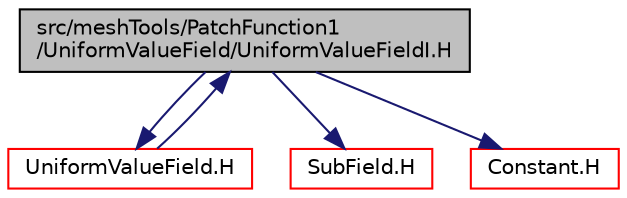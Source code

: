 digraph "src/meshTools/PatchFunction1/UniformValueField/UniformValueFieldI.H"
{
  bgcolor="transparent";
  edge [fontname="Helvetica",fontsize="10",labelfontname="Helvetica",labelfontsize="10"];
  node [fontname="Helvetica",fontsize="10",shape=record];
  Node1 [label="src/meshTools/PatchFunction1\l/UniformValueField/UniformValueFieldI.H",height=0.2,width=0.4,color="black", fillcolor="grey75", style="filled" fontcolor="black"];
  Node1 -> Node2 [color="midnightblue",fontsize="10",style="solid",fontname="Helvetica"];
  Node2 [label="UniformValueField.H",height=0.2,width=0.4,color="red",URL="$UniformValueField_8H.html"];
  Node2 -> Node1 [color="midnightblue",fontsize="10",style="solid",fontname="Helvetica"];
  Node1 -> Node3 [color="midnightblue",fontsize="10",style="solid",fontname="Helvetica"];
  Node3 [label="SubField.H",height=0.2,width=0.4,color="red",URL="$SubField_8H.html"];
  Node1 -> Node4 [color="midnightblue",fontsize="10",style="solid",fontname="Helvetica"];
  Node4 [label="Constant.H",height=0.2,width=0.4,color="red",URL="$Constant_8H.html"];
}
